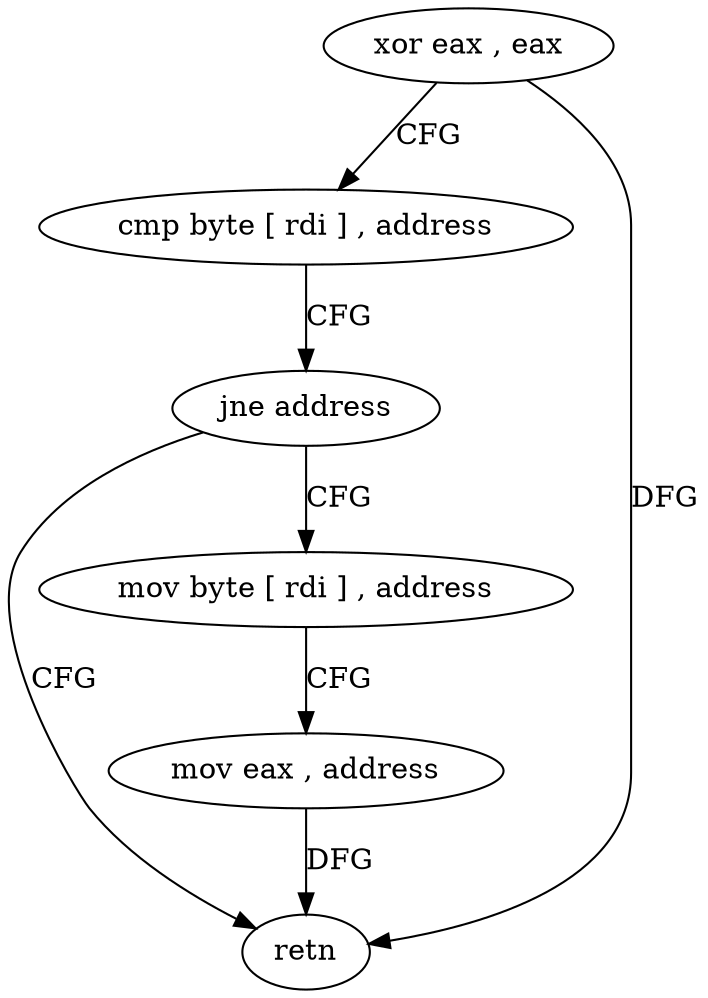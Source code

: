 digraph "func" {
"184112" [label = "xor eax , eax" ]
"184114" [label = "cmp byte [ rdi ] , address" ]
"184117" [label = "jne address" ]
"184127" [label = "retn" ]
"184119" [label = "mov byte [ rdi ] , address" ]
"184122" [label = "mov eax , address" ]
"184112" -> "184114" [ label = "CFG" ]
"184112" -> "184127" [ label = "DFG" ]
"184114" -> "184117" [ label = "CFG" ]
"184117" -> "184127" [ label = "CFG" ]
"184117" -> "184119" [ label = "CFG" ]
"184119" -> "184122" [ label = "CFG" ]
"184122" -> "184127" [ label = "DFG" ]
}
